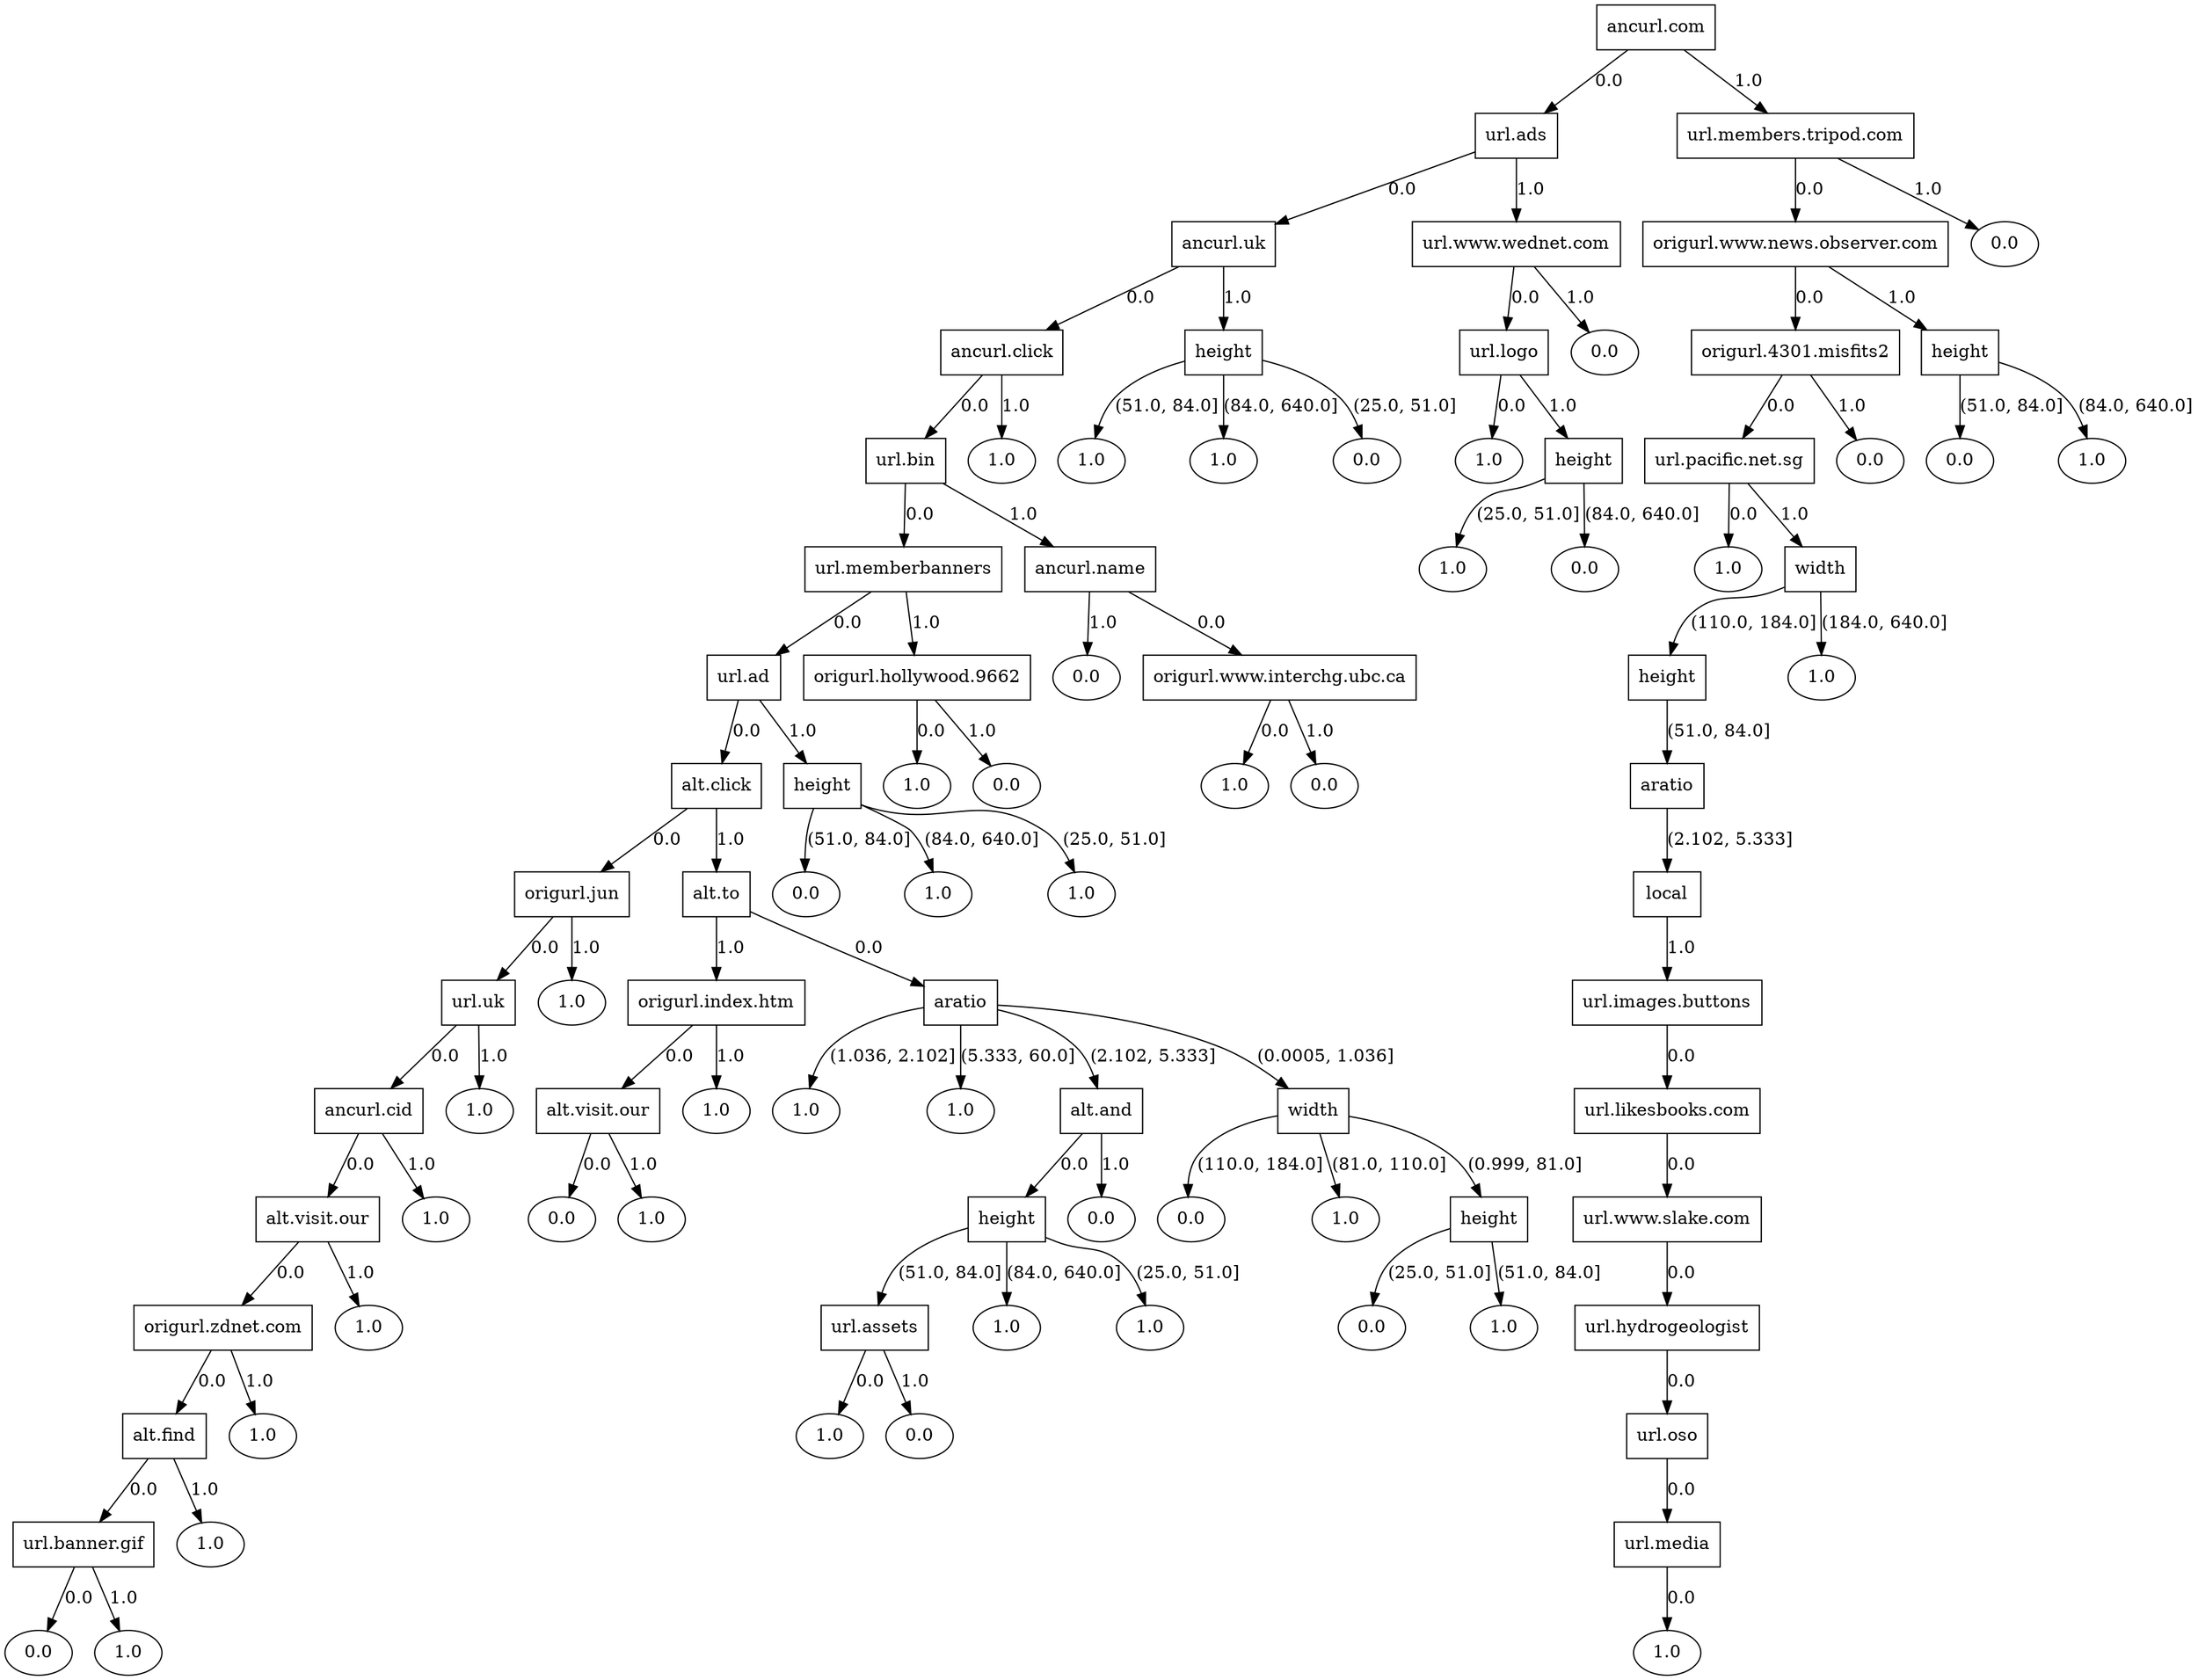 // Graphic representation of the resulting decision tree
digraph {
	"45fa6af6-80d2-43d5-af1b-a8037991376b" [label="ancurl.com" shape=box]
	"09ec7163-01cd-4794-9df8-6185fc260cb9" [label="url.ads" shape=box]
	"45fa6af6-80d2-43d5-af1b-a8037991376b" -> "09ec7163-01cd-4794-9df8-6185fc260cb9" [label=0.0]
	"80d8b6ae-7dc1-4fe7-bad6-eb08b527557b" [label="ancurl.uk" shape=box]
	"09ec7163-01cd-4794-9df8-6185fc260cb9" -> "80d8b6ae-7dc1-4fe7-bad6-eb08b527557b" [label=0.0]
	"2de03988-66e8-4e1d-826f-f4046e919540" [label="ancurl.click" shape=box]
	"80d8b6ae-7dc1-4fe7-bad6-eb08b527557b" -> "2de03988-66e8-4e1d-826f-f4046e919540" [label=0.0]
	"917d83fe-9ffc-4cc5-a624-7d7c02827b71" [label="url.bin" shape=box]
	"2de03988-66e8-4e1d-826f-f4046e919540" -> "917d83fe-9ffc-4cc5-a624-7d7c02827b71" [label=0.0]
	"cef49099-b829-426f-820e-edc1caa24c39" [label="url.memberbanners" shape=box]
	"917d83fe-9ffc-4cc5-a624-7d7c02827b71" -> "cef49099-b829-426f-820e-edc1caa24c39" [label=0.0]
	"27f63b0e-cdeb-490d-90b6-99772f2f823c" [label="url.ad" shape=box]
	"cef49099-b829-426f-820e-edc1caa24c39" -> "27f63b0e-cdeb-490d-90b6-99772f2f823c" [label=0.0]
	"7fc79ebc-51b8-4176-8cc5-ad36d5936b00" [label="alt.click" shape=box]
	"27f63b0e-cdeb-490d-90b6-99772f2f823c" -> "7fc79ebc-51b8-4176-8cc5-ad36d5936b00" [label=0.0]
	"a8225ebd-f119-49ea-997a-bbc225819d8f" [label="origurl.jun" shape=box]
	"7fc79ebc-51b8-4176-8cc5-ad36d5936b00" -> "a8225ebd-f119-49ea-997a-bbc225819d8f" [label=0.0]
	"8019a5f4-78a8-473a-8727-5b1d1ff508e8" [label="url.uk" shape=box]
	"a8225ebd-f119-49ea-997a-bbc225819d8f" -> "8019a5f4-78a8-473a-8727-5b1d1ff508e8" [label=0.0]
	"fcb732ec-c158-4c72-9b01-53e604f5d04f" [label="ancurl.cid" shape=box]
	"8019a5f4-78a8-473a-8727-5b1d1ff508e8" -> "fcb732ec-c158-4c72-9b01-53e604f5d04f" [label=0.0]
	"0bdcd198-c6b6-49bd-b762-db8d61ba061d" [label="alt.visit.our" shape=box]
	"fcb732ec-c158-4c72-9b01-53e604f5d04f" -> "0bdcd198-c6b6-49bd-b762-db8d61ba061d" [label=0.0]
	"ed01eb08-93c5-4476-84e0-682b1683bb87" [label="origurl.zdnet.com" shape=box]
	"0bdcd198-c6b6-49bd-b762-db8d61ba061d" -> "ed01eb08-93c5-4476-84e0-682b1683bb87" [label=0.0]
	"639c090b-7be0-4b58-b1d7-dd2710ed9df7" [label="alt.find" shape=box]
	"ed01eb08-93c5-4476-84e0-682b1683bb87" -> "639c090b-7be0-4b58-b1d7-dd2710ed9df7" [label=0.0]
	"d2c32e5d-5d3f-4d76-b587-5f6f6d9468a3" [label="url.banner.gif" shape=box]
	"639c090b-7be0-4b58-b1d7-dd2710ed9df7" -> "d2c32e5d-5d3f-4d76-b587-5f6f6d9468a3" [label=0.0]
	"1d76a005-c199-4ea8-9914-c3291bec554b" [label=0.0 shape=ellipse]
	"d2c32e5d-5d3f-4d76-b587-5f6f6d9468a3" -> "1d76a005-c199-4ea8-9914-c3291bec554b" [label=0.0]
	"d14bf242-f04e-4a40-9750-5e28e168335a" [label=1.0 shape=ellipse]
	"d2c32e5d-5d3f-4d76-b587-5f6f6d9468a3" -> "d14bf242-f04e-4a40-9750-5e28e168335a" [label=1.0]
	"a526012c-d62e-4e39-b2a7-12035352f92a" [label=1.0 shape=ellipse]
	"639c090b-7be0-4b58-b1d7-dd2710ed9df7" -> "a526012c-d62e-4e39-b2a7-12035352f92a" [label=1.0]
	"f36738c6-8ba6-4b15-b4c9-44ef57fd6b4b" [label=1.0 shape=ellipse]
	"ed01eb08-93c5-4476-84e0-682b1683bb87" -> "f36738c6-8ba6-4b15-b4c9-44ef57fd6b4b" [label=1.0]
	"d9f04529-2488-4941-9a66-1a9042b271c3" [label=1.0 shape=ellipse]
	"0bdcd198-c6b6-49bd-b762-db8d61ba061d" -> "d9f04529-2488-4941-9a66-1a9042b271c3" [label=1.0]
	"23df4054-f6ab-4e40-b3bd-f175d197f043" [label=1.0 shape=ellipse]
	"fcb732ec-c158-4c72-9b01-53e604f5d04f" -> "23df4054-f6ab-4e40-b3bd-f175d197f043" [label=1.0]
	"f9671841-76d4-40e3-b7b3-a0230ab75857" [label=1.0 shape=ellipse]
	"8019a5f4-78a8-473a-8727-5b1d1ff508e8" -> "f9671841-76d4-40e3-b7b3-a0230ab75857" [label=1.0]
	"ff430612-2b38-4923-8c0c-26639c6f2cb6" [label=1.0 shape=ellipse]
	"a8225ebd-f119-49ea-997a-bbc225819d8f" -> "ff430612-2b38-4923-8c0c-26639c6f2cb6" [label=1.0]
	"f03e9f4c-cc8e-4170-a334-5f2166652845" [label="alt.to" shape=box]
	"7fc79ebc-51b8-4176-8cc5-ad36d5936b00" -> "f03e9f4c-cc8e-4170-a334-5f2166652845" [label=1.0]
	"745e1162-91d7-414d-b6ff-a943139563c2" [label="origurl.index.htm" shape=box]
	"f03e9f4c-cc8e-4170-a334-5f2166652845" -> "745e1162-91d7-414d-b6ff-a943139563c2" [label=1.0]
	"647546d9-8f9d-45bd-a000-8c1b60f545eb" [label="alt.visit.our" shape=box]
	"745e1162-91d7-414d-b6ff-a943139563c2" -> "647546d9-8f9d-45bd-a000-8c1b60f545eb" [label=0.0]
	"8060265d-311d-4605-b6ba-32905563cabf" [label=0.0 shape=ellipse]
	"647546d9-8f9d-45bd-a000-8c1b60f545eb" -> "8060265d-311d-4605-b6ba-32905563cabf" [label=0.0]
	"bc57dc5d-acb2-4943-8f27-75af41a10e29" [label=1.0 shape=ellipse]
	"647546d9-8f9d-45bd-a000-8c1b60f545eb" -> "bc57dc5d-acb2-4943-8f27-75af41a10e29" [label=1.0]
	"7c4c5e6d-a500-4678-bbe9-3a1bd60aebbd" [label=1.0 shape=ellipse]
	"745e1162-91d7-414d-b6ff-a943139563c2" -> "7c4c5e6d-a500-4678-bbe9-3a1bd60aebbd" [label=1.0]
	"6de81c73-d476-43ab-a383-6c077a65d6ca" [label=aratio shape=box]
	"f03e9f4c-cc8e-4170-a334-5f2166652845" -> "6de81c73-d476-43ab-a383-6c077a65d6ca" [label=0.0]
	"591ede93-f7fe-46b4-b297-161b20f4bc42" [label=1.0 shape=ellipse]
	"6de81c73-d476-43ab-a383-6c077a65d6ca" -> "591ede93-f7fe-46b4-b297-161b20f4bc42" [label="(1.036, 2.102]"]
	"ab3c42e5-0f26-4cc8-ad92-ad6b472c33f5" [label=1.0 shape=ellipse]
	"6de81c73-d476-43ab-a383-6c077a65d6ca" -> "ab3c42e5-0f26-4cc8-ad92-ad6b472c33f5" [label="(5.333, 60.0]"]
	"f00447f3-d689-4985-b45c-2de67bdfa2b2" [label="alt.and" shape=box]
	"6de81c73-d476-43ab-a383-6c077a65d6ca" -> "f00447f3-d689-4985-b45c-2de67bdfa2b2" [label="(2.102, 5.333]"]
	"59380f94-01d8-4fdb-8105-47f27cb980ec" [label=height shape=box]
	"f00447f3-d689-4985-b45c-2de67bdfa2b2" -> "59380f94-01d8-4fdb-8105-47f27cb980ec" [label=0.0]
	"cb7208cd-61d4-4a1b-a44a-7f5626cdf733" [label="url.assets" shape=box]
	"59380f94-01d8-4fdb-8105-47f27cb980ec" -> "cb7208cd-61d4-4a1b-a44a-7f5626cdf733" [label="(51.0, 84.0]"]
	"e82dbee3-0d5e-4ed6-89ad-3505cab61224" [label=1.0 shape=ellipse]
	"cb7208cd-61d4-4a1b-a44a-7f5626cdf733" -> "e82dbee3-0d5e-4ed6-89ad-3505cab61224" [label=0.0]
	"96e29d45-cb5b-483e-bc1d-4fd379680a4f" [label=0.0 shape=ellipse]
	"cb7208cd-61d4-4a1b-a44a-7f5626cdf733" -> "96e29d45-cb5b-483e-bc1d-4fd379680a4f" [label=1.0]
	"ef026b3d-689f-4284-b811-c98da6d8aa39" [label=1.0 shape=ellipse]
	"59380f94-01d8-4fdb-8105-47f27cb980ec" -> "ef026b3d-689f-4284-b811-c98da6d8aa39" [label="(84.0, 640.0]"]
	"c2141867-a50b-4879-b6df-671f84188cee" [label=1.0 shape=ellipse]
	"59380f94-01d8-4fdb-8105-47f27cb980ec" -> "c2141867-a50b-4879-b6df-671f84188cee" [label="(25.0, 51.0]"]
	"b4bc3c98-54b0-4e97-ba5e-dc6f5bacb09f" [label=0.0 shape=ellipse]
	"f00447f3-d689-4985-b45c-2de67bdfa2b2" -> "b4bc3c98-54b0-4e97-ba5e-dc6f5bacb09f" [label=1.0]
	"54a9a182-f999-408d-a5bd-c046aa95f22e" [label=width shape=box]
	"6de81c73-d476-43ab-a383-6c077a65d6ca" -> "54a9a182-f999-408d-a5bd-c046aa95f22e" [label="(0.0005, 1.036]"]
	"6cac805a-9422-4c37-8df4-c3872d474657" [label=0.0 shape=ellipse]
	"54a9a182-f999-408d-a5bd-c046aa95f22e" -> "6cac805a-9422-4c37-8df4-c3872d474657" [label="(110.0, 184.0]"]
	"5bf7e917-d40b-4e4d-9bca-918d39dad0ed" [label=1.0 shape=ellipse]
	"54a9a182-f999-408d-a5bd-c046aa95f22e" -> "5bf7e917-d40b-4e4d-9bca-918d39dad0ed" [label="(81.0, 110.0]"]
	"4b8ad2ca-0dd3-4f6c-8a03-37c24f141c76" [label=height shape=box]
	"54a9a182-f999-408d-a5bd-c046aa95f22e" -> "4b8ad2ca-0dd3-4f6c-8a03-37c24f141c76" [label="(0.999, 81.0]"]
	"cd62edb1-44f9-4f4c-bd22-2669dc920de8" [label=0.0 shape=ellipse]
	"4b8ad2ca-0dd3-4f6c-8a03-37c24f141c76" -> "cd62edb1-44f9-4f4c-bd22-2669dc920de8" [label="(25.0, 51.0]"]
	"8e1a0dbb-b02b-4543-8218-02a4f73ebd68" [label=1.0 shape=ellipse]
	"4b8ad2ca-0dd3-4f6c-8a03-37c24f141c76" -> "8e1a0dbb-b02b-4543-8218-02a4f73ebd68" [label="(51.0, 84.0]"]
	"a1df474f-6dce-4add-844d-b21c993bf706" [label=height shape=box]
	"27f63b0e-cdeb-490d-90b6-99772f2f823c" -> "a1df474f-6dce-4add-844d-b21c993bf706" [label=1.0]
	"1f6e4aff-75b2-441e-b872-e83b80b5a122" [label=0.0 shape=ellipse]
	"a1df474f-6dce-4add-844d-b21c993bf706" -> "1f6e4aff-75b2-441e-b872-e83b80b5a122" [label="(51.0, 84.0]"]
	"70ab7fd5-5f8e-445a-a735-cc13004e89bb" [label=1.0 shape=ellipse]
	"a1df474f-6dce-4add-844d-b21c993bf706" -> "70ab7fd5-5f8e-445a-a735-cc13004e89bb" [label="(84.0, 640.0]"]
	"ec1e64d1-4e80-4f81-9617-a5326f4906c2" [label=1.0 shape=ellipse]
	"a1df474f-6dce-4add-844d-b21c993bf706" -> "ec1e64d1-4e80-4f81-9617-a5326f4906c2" [label="(25.0, 51.0]"]
	"bc82b7e0-8e17-4e53-96fb-1d49c28f44b4" [label="origurl.hollywood.9662" shape=box]
	"cef49099-b829-426f-820e-edc1caa24c39" -> "bc82b7e0-8e17-4e53-96fb-1d49c28f44b4" [label=1.0]
	"7de0fa18-ccdc-4f9d-ae50-9d7a8ebb97c1" [label=1.0 shape=ellipse]
	"bc82b7e0-8e17-4e53-96fb-1d49c28f44b4" -> "7de0fa18-ccdc-4f9d-ae50-9d7a8ebb97c1" [label=0.0]
	"acee442c-3dd2-4723-8d79-4e00583d9f4b" [label=0.0 shape=ellipse]
	"bc82b7e0-8e17-4e53-96fb-1d49c28f44b4" -> "acee442c-3dd2-4723-8d79-4e00583d9f4b" [label=1.0]
	"9661dabf-f5cf-4b65-9d54-ca20dac31576" [label="ancurl.name" shape=box]
	"917d83fe-9ffc-4cc5-a624-7d7c02827b71" -> "9661dabf-f5cf-4b65-9d54-ca20dac31576" [label=1.0]
	"2865c909-19d7-4056-9fca-b4bafe6f17b3" [label=0.0 shape=ellipse]
	"9661dabf-f5cf-4b65-9d54-ca20dac31576" -> "2865c909-19d7-4056-9fca-b4bafe6f17b3" [label=1.0]
	"c69a8c4a-245a-473c-a552-8dc05646faa9" [label="origurl.www.interchg.ubc.ca" shape=box]
	"9661dabf-f5cf-4b65-9d54-ca20dac31576" -> "c69a8c4a-245a-473c-a552-8dc05646faa9" [label=0.0]
	"46b39e0f-afab-4339-91ba-36d71c73c744" [label=1.0 shape=ellipse]
	"c69a8c4a-245a-473c-a552-8dc05646faa9" -> "46b39e0f-afab-4339-91ba-36d71c73c744" [label=0.0]
	"5cbdc6fb-db55-429b-a9e3-8d6e99243f9e" [label=0.0 shape=ellipse]
	"c69a8c4a-245a-473c-a552-8dc05646faa9" -> "5cbdc6fb-db55-429b-a9e3-8d6e99243f9e" [label=1.0]
	"11817213-f77c-42f7-9b4b-2944e7ebf365" [label=1.0 shape=ellipse]
	"2de03988-66e8-4e1d-826f-f4046e919540" -> "11817213-f77c-42f7-9b4b-2944e7ebf365" [label=1.0]
	"fde9f353-a8b1-45f5-a8f1-95a609f9bc37" [label=height shape=box]
	"80d8b6ae-7dc1-4fe7-bad6-eb08b527557b" -> "fde9f353-a8b1-45f5-a8f1-95a609f9bc37" [label=1.0]
	"4d74b8f5-139c-4887-8ebe-509e77d9cbd6" [label=1.0 shape=ellipse]
	"fde9f353-a8b1-45f5-a8f1-95a609f9bc37" -> "4d74b8f5-139c-4887-8ebe-509e77d9cbd6" [label="(51.0, 84.0]"]
	"6b481716-6dfa-4f04-8b19-89b140263ee2" [label=1.0 shape=ellipse]
	"fde9f353-a8b1-45f5-a8f1-95a609f9bc37" -> "6b481716-6dfa-4f04-8b19-89b140263ee2" [label="(84.0, 640.0]"]
	"960489f6-b636-40b3-be38-930c53607df4" [label=0.0 shape=ellipse]
	"fde9f353-a8b1-45f5-a8f1-95a609f9bc37" -> "960489f6-b636-40b3-be38-930c53607df4" [label="(25.0, 51.0]"]
	"73b74716-5eb3-48a3-ab44-b60fdb0ef532" [label="url.www.wednet.com" shape=box]
	"09ec7163-01cd-4794-9df8-6185fc260cb9" -> "73b74716-5eb3-48a3-ab44-b60fdb0ef532" [label=1.0]
	"3ce99fad-1922-4db4-9b21-46366c43d942" [label="url.logo" shape=box]
	"73b74716-5eb3-48a3-ab44-b60fdb0ef532" -> "3ce99fad-1922-4db4-9b21-46366c43d942" [label=0.0]
	"72170d5a-6fa7-4857-95b9-90ecde23b3cf" [label=1.0 shape=ellipse]
	"3ce99fad-1922-4db4-9b21-46366c43d942" -> "72170d5a-6fa7-4857-95b9-90ecde23b3cf" [label=0.0]
	"f005f217-04bf-46bf-b06c-b0cb75ca7a00" [label=height shape=box]
	"3ce99fad-1922-4db4-9b21-46366c43d942" -> "f005f217-04bf-46bf-b06c-b0cb75ca7a00" [label=1.0]
	"618edca0-4312-457a-978c-bf60b57dec52" [label=1.0 shape=ellipse]
	"f005f217-04bf-46bf-b06c-b0cb75ca7a00" -> "618edca0-4312-457a-978c-bf60b57dec52" [label="(25.0, 51.0]"]
	"4d934f5e-645e-46fa-8485-b04fb24e249b" [label=0.0 shape=ellipse]
	"f005f217-04bf-46bf-b06c-b0cb75ca7a00" -> "4d934f5e-645e-46fa-8485-b04fb24e249b" [label="(84.0, 640.0]"]
	"5c08fbdb-8395-4bf7-bb1d-49654061efa8" [label=0.0 shape=ellipse]
	"73b74716-5eb3-48a3-ab44-b60fdb0ef532" -> "5c08fbdb-8395-4bf7-bb1d-49654061efa8" [label=1.0]
	"cb9e334e-6384-4b41-b905-302d131ac603" [label="url.members.tripod.com" shape=box]
	"45fa6af6-80d2-43d5-af1b-a8037991376b" -> "cb9e334e-6384-4b41-b905-302d131ac603" [label=1.0]
	"6c0b44c7-a9d3-460d-b5e7-3aab66710bb4" [label="origurl.www.news.observer.com" shape=box]
	"cb9e334e-6384-4b41-b905-302d131ac603" -> "6c0b44c7-a9d3-460d-b5e7-3aab66710bb4" [label=0.0]
	"c79c74b3-2334-4e1a-8510-fae5f0170887" [label="origurl.4301.misfits2" shape=box]
	"6c0b44c7-a9d3-460d-b5e7-3aab66710bb4" -> "c79c74b3-2334-4e1a-8510-fae5f0170887" [label=0.0]
	"8f42ed58-3221-4989-b56c-629d049ffffd" [label="url.pacific.net.sg" shape=box]
	"c79c74b3-2334-4e1a-8510-fae5f0170887" -> "8f42ed58-3221-4989-b56c-629d049ffffd" [label=0.0]
	"edd4902b-b77c-40f7-b0e4-c4e852b7178d" [label=1.0 shape=ellipse]
	"8f42ed58-3221-4989-b56c-629d049ffffd" -> "edd4902b-b77c-40f7-b0e4-c4e852b7178d" [label=0.0]
	"836c1aef-338e-4b55-9831-2b1a0529ef3f" [label=width shape=box]
	"8f42ed58-3221-4989-b56c-629d049ffffd" -> "836c1aef-338e-4b55-9831-2b1a0529ef3f" [label=1.0]
	"243a5743-d711-4af5-89cc-896eb242f167" [label=height shape=box]
	"836c1aef-338e-4b55-9831-2b1a0529ef3f" -> "243a5743-d711-4af5-89cc-896eb242f167" [label="(110.0, 184.0]"]
	"52a5442f-b194-42e9-aec2-bc6910f321bd" [label=aratio shape=box]
	"243a5743-d711-4af5-89cc-896eb242f167" -> "52a5442f-b194-42e9-aec2-bc6910f321bd" [label="(51.0, 84.0]"]
	"f7328c83-4a55-43e7-ac19-fa3bceac162c" [label=local shape=box]
	"52a5442f-b194-42e9-aec2-bc6910f321bd" -> "f7328c83-4a55-43e7-ac19-fa3bceac162c" [label="(2.102, 5.333]"]
	"642a43df-60d7-437e-8828-858fe138a4f9" [label="url.images.buttons" shape=box]
	"f7328c83-4a55-43e7-ac19-fa3bceac162c" -> "642a43df-60d7-437e-8828-858fe138a4f9" [label=1.0]
	"7de90fad-3947-4736-83ed-4188dff0a030" [label="url.likesbooks.com" shape=box]
	"642a43df-60d7-437e-8828-858fe138a4f9" -> "7de90fad-3947-4736-83ed-4188dff0a030" [label=0.0]
	"cc7e9df4-fd3e-49d5-b700-44dd3ff0cb43" [label="url.www.slake.com" shape=box]
	"7de90fad-3947-4736-83ed-4188dff0a030" -> "cc7e9df4-fd3e-49d5-b700-44dd3ff0cb43" [label=0.0]
	"02855908-d2d6-4750-9619-5b0cb930c8fb" [label="url.hydrogeologist" shape=box]
	"cc7e9df4-fd3e-49d5-b700-44dd3ff0cb43" -> "02855908-d2d6-4750-9619-5b0cb930c8fb" [label=0.0]
	"3980d000-bc87-4ab4-9c93-a7395c900c31" [label="url.oso" shape=box]
	"02855908-d2d6-4750-9619-5b0cb930c8fb" -> "3980d000-bc87-4ab4-9c93-a7395c900c31" [label=0.0]
	"838534e5-235d-4559-a0bf-a7027bb1d5a0" [label="url.media" shape=box]
	"3980d000-bc87-4ab4-9c93-a7395c900c31" -> "838534e5-235d-4559-a0bf-a7027bb1d5a0" [label=0.0]
	"dc1a1637-b3bd-473e-9777-a95c4e57d274" [label=1.0 shape=ellipse]
	"838534e5-235d-4559-a0bf-a7027bb1d5a0" -> "dc1a1637-b3bd-473e-9777-a95c4e57d274" [label=0.0]
	"20924ee4-fb11-4c2a-9b63-d24ff0a1f2b5" [label=1.0 shape=ellipse]
	"836c1aef-338e-4b55-9831-2b1a0529ef3f" -> "20924ee4-fb11-4c2a-9b63-d24ff0a1f2b5" [label="(184.0, 640.0]"]
	"9376387e-6d76-4c7c-8409-fee3095a4b4d" [label=0.0 shape=ellipse]
	"c79c74b3-2334-4e1a-8510-fae5f0170887" -> "9376387e-6d76-4c7c-8409-fee3095a4b4d" [label=1.0]
	"9818effb-e434-4fab-b5f0-ab7e85164d14" [label=height shape=box]
	"6c0b44c7-a9d3-460d-b5e7-3aab66710bb4" -> "9818effb-e434-4fab-b5f0-ab7e85164d14" [label=1.0]
	"9a5beb38-5d26-48db-9fe4-d8b9fd5bffe5" [label=0.0 shape=ellipse]
	"9818effb-e434-4fab-b5f0-ab7e85164d14" -> "9a5beb38-5d26-48db-9fe4-d8b9fd5bffe5" [label="(51.0, 84.0]"]
	"d66f56d6-a05d-4e84-9820-2d3466244965" [label=1.0 shape=ellipse]
	"9818effb-e434-4fab-b5f0-ab7e85164d14" -> "d66f56d6-a05d-4e84-9820-2d3466244965" [label="(84.0, 640.0]"]
	"28d620ca-f64a-4d98-857b-54e1f92fcbcf" [label=0.0 shape=ellipse]
	"cb9e334e-6384-4b41-b905-302d131ac603" -> "28d620ca-f64a-4d98-857b-54e1f92fcbcf" [label=1.0]
}
